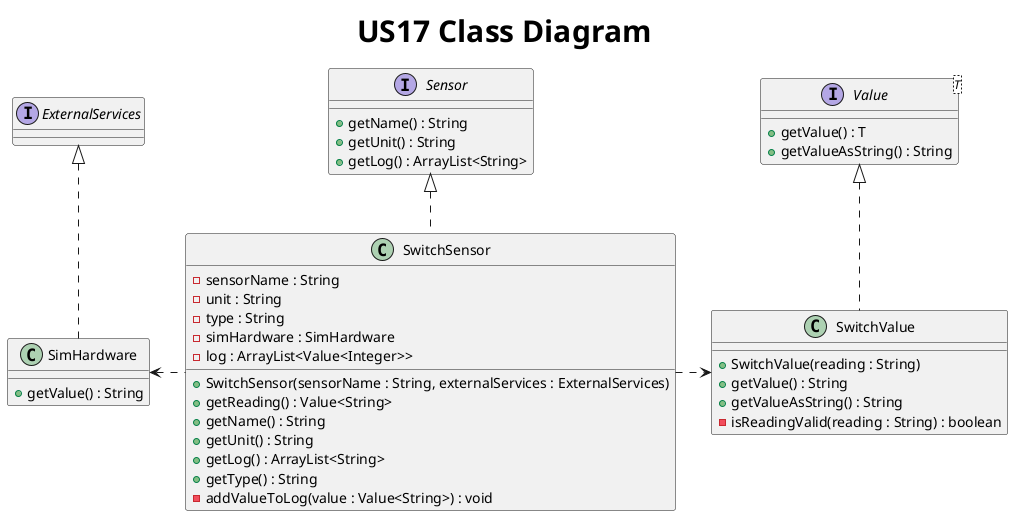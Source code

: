 @startuml
title <size: 30> US17 Class Diagram

interface Sensor {
    + getName() : String
    + getUnit() : String
    + getLog() : ArrayList<String>
}

interface Value<T> {
    + getValue() : T
    + getValueAsString() : String
}

interface ExternalServices {

}

class SwitchSensor{
    - sensorName : String
    - unit : String
    - type : String
    - simHardware : SimHardware
    - log : ArrayList<Value<Integer>>

    + SwitchSensor(sensorName : String, externalServices : ExternalServices)
    + getReading() : Value<String>
    + getName() : String
    + getUnit() : String
    + getLog() : ArrayList<String>
    + getType() : String
    - addValueToLog(value : Value<String>) : void
}

class SwitchValue {
    + SwitchValue(reading : String)
    + getValue() : String
    + getValueAsString() : String
    - isReadingValid(reading : String) : boolean
}

class SimHardware{
    + getValue() : String
}

Value <|.. SwitchValue
Sensor <|.. SwitchSensor
ExternalServices <|.. SimHardware
SwitchSensor .right.> SwitchValue
SwitchSensor .left.> SimHardware
@enduml